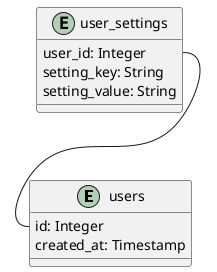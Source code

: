 @startuml
entity users {
  id: Integer
  created_at: Timestamp
}

entity user_settings {
  user_id: Integer
  setting_key: String
  setting_value: String
}
user_settings::user_id -- users::id
@enduml